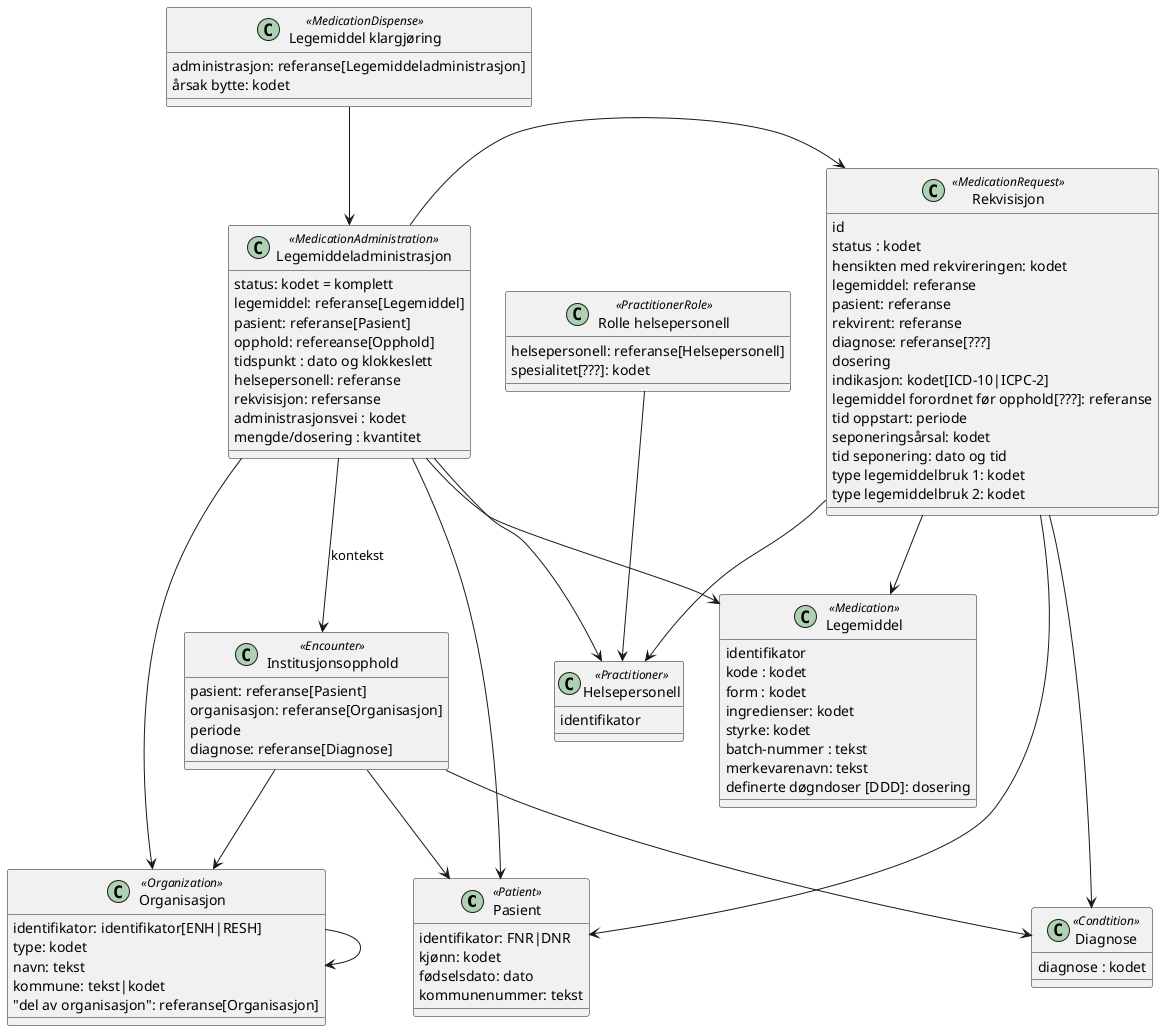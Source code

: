 @startuml

class Pasient <<Patient>> {
   identifikator: FNR|DNR
   kjønn: kodet
   fødselsdato: dato
   kommunenummer: tekst 
}
class Legemiddeladministrasjon <<MedicationAdministration>> {
   status: kodet = komplett
   legemiddel: referanse[Legemiddel]
   pasient: referanse[Pasient]
   opphold: refereanse[Opphold]
   tidspunkt : dato og klokkeslett
   helsepersonell: referanse
   rekvisisjon: refersanse
   administrasjonsvei : kodet
   mengde/dosering : kvantitet
}

Legemiddeladministrasjon -> Legemiddel 
Legemiddeladministrasjon --> Pasient
Legemiddeladministrasjon --> Helsepersonell
Legemiddeladministrasjon --> Organisasjon
Legemiddeladministrasjon -> Rekvisisjon
Legemiddeladministrasjon --> Institusjonsopphold : kontekst

class Legemiddel <<Medication>> {
   identifikator
   kode : kodet
   form : kodet
   ingredienser: kodet
   styrke: kodet
   batch-nummer : tekst
   merkevarenavn: tekst
   definerte døgndoser [DDD]: dosering
}

class Helsepersonell <<Practitioner>> {
   identifikator
}
class Organisasjon <<Organization>> {
   identifikator: identifikator[ENH|RESH]
   type: kodet
   navn: tekst
   kommune: tekst|kodet
   "del av organisasjon": referanse[Organisasjon]
}

Organisasjon --> Organisasjon

class Institusjonsopphold <<Encounter>> {
    pasient: referanse[Pasient]
    organisasjon: referanse[Organisasjon]
    periode
    diagnose: referanse[Diagnose]
}

Institusjonsopphold --> Pasient
Institusjonsopphold --> Organisasjon
Institusjonsopphold --> Diagnose

class Diagnose <<Condtition>> {
   diagnose : kodet
}

class Rekvisisjon <<MedicationRequest>> {
    id
    status : kodet
    hensikten med rekvireringen: kodet
    legemiddel: referanse
    pasient: referanse
    rekvirent: referanse
    diagnose: referanse[???]
    dosering
    indikasjon: kodet[ICD-10|ICPC-2]
    legemiddel forordnet før opphold[???]: referanse
    tid oppstart: periode
    seponeringsårsal: kodet
    tid seponering: dato og tid
    type legemiddelbruk 1: kodet
    type legemiddelbruk 2: kodet
}

Rekvisisjon --> Diagnose
Rekvisisjon --> Legemiddel
Rekvisisjon --> Pasient
Rekvisisjon --> Helsepersonell

class "Legemiddel klargjøring" <<MedicationDispense>> {
    administrasjon: referanse[Legemiddeladministrasjon]
    årsak bytte: kodet
} 

"Legemiddel klargjøring" --> Legemiddeladministrasjon

class "Rolle helsepersonell" <<PractitionerRole>> {
    helsepersonell: referanse[Helsepersonell]
    spesialitet[???]: kodet
}

"Rolle helsepersonell" --> Helsepersonell


@enduml

